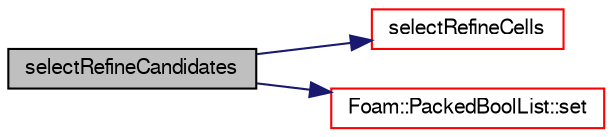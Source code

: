 digraph "selectRefineCandidates"
{
  bgcolor="transparent";
  edge [fontname="FreeSans",fontsize="10",labelfontname="FreeSans",labelfontsize="10"];
  node [fontname="FreeSans",fontsize="10",shape=record];
  rankdir="LR";
  Node3070 [label="selectRefineCandidates",height=0.2,width=0.4,color="black", fillcolor="grey75", style="filled", fontcolor="black"];
  Node3070 -> Node3071 [color="midnightblue",fontsize="10",style="solid",fontname="FreeSans"];
  Node3071 [label="selectRefineCells",height=0.2,width=0.4,color="red",URL="$a21370.html#af10d75dd74d1a863c31d3710f02bd162",tooltip="Subset candidate cells for refinement. "];
  Node3070 -> Node3456 [color="midnightblue",fontsize="10",style="solid",fontname="FreeSans"];
  Node3456 [label="Foam::PackedBoolList::set",height=0.2,width=0.4,color="red",URL="$a25934.html#a0c010317ff4eff942a58dd385245119d",tooltip="Set specified bits. "];
}
